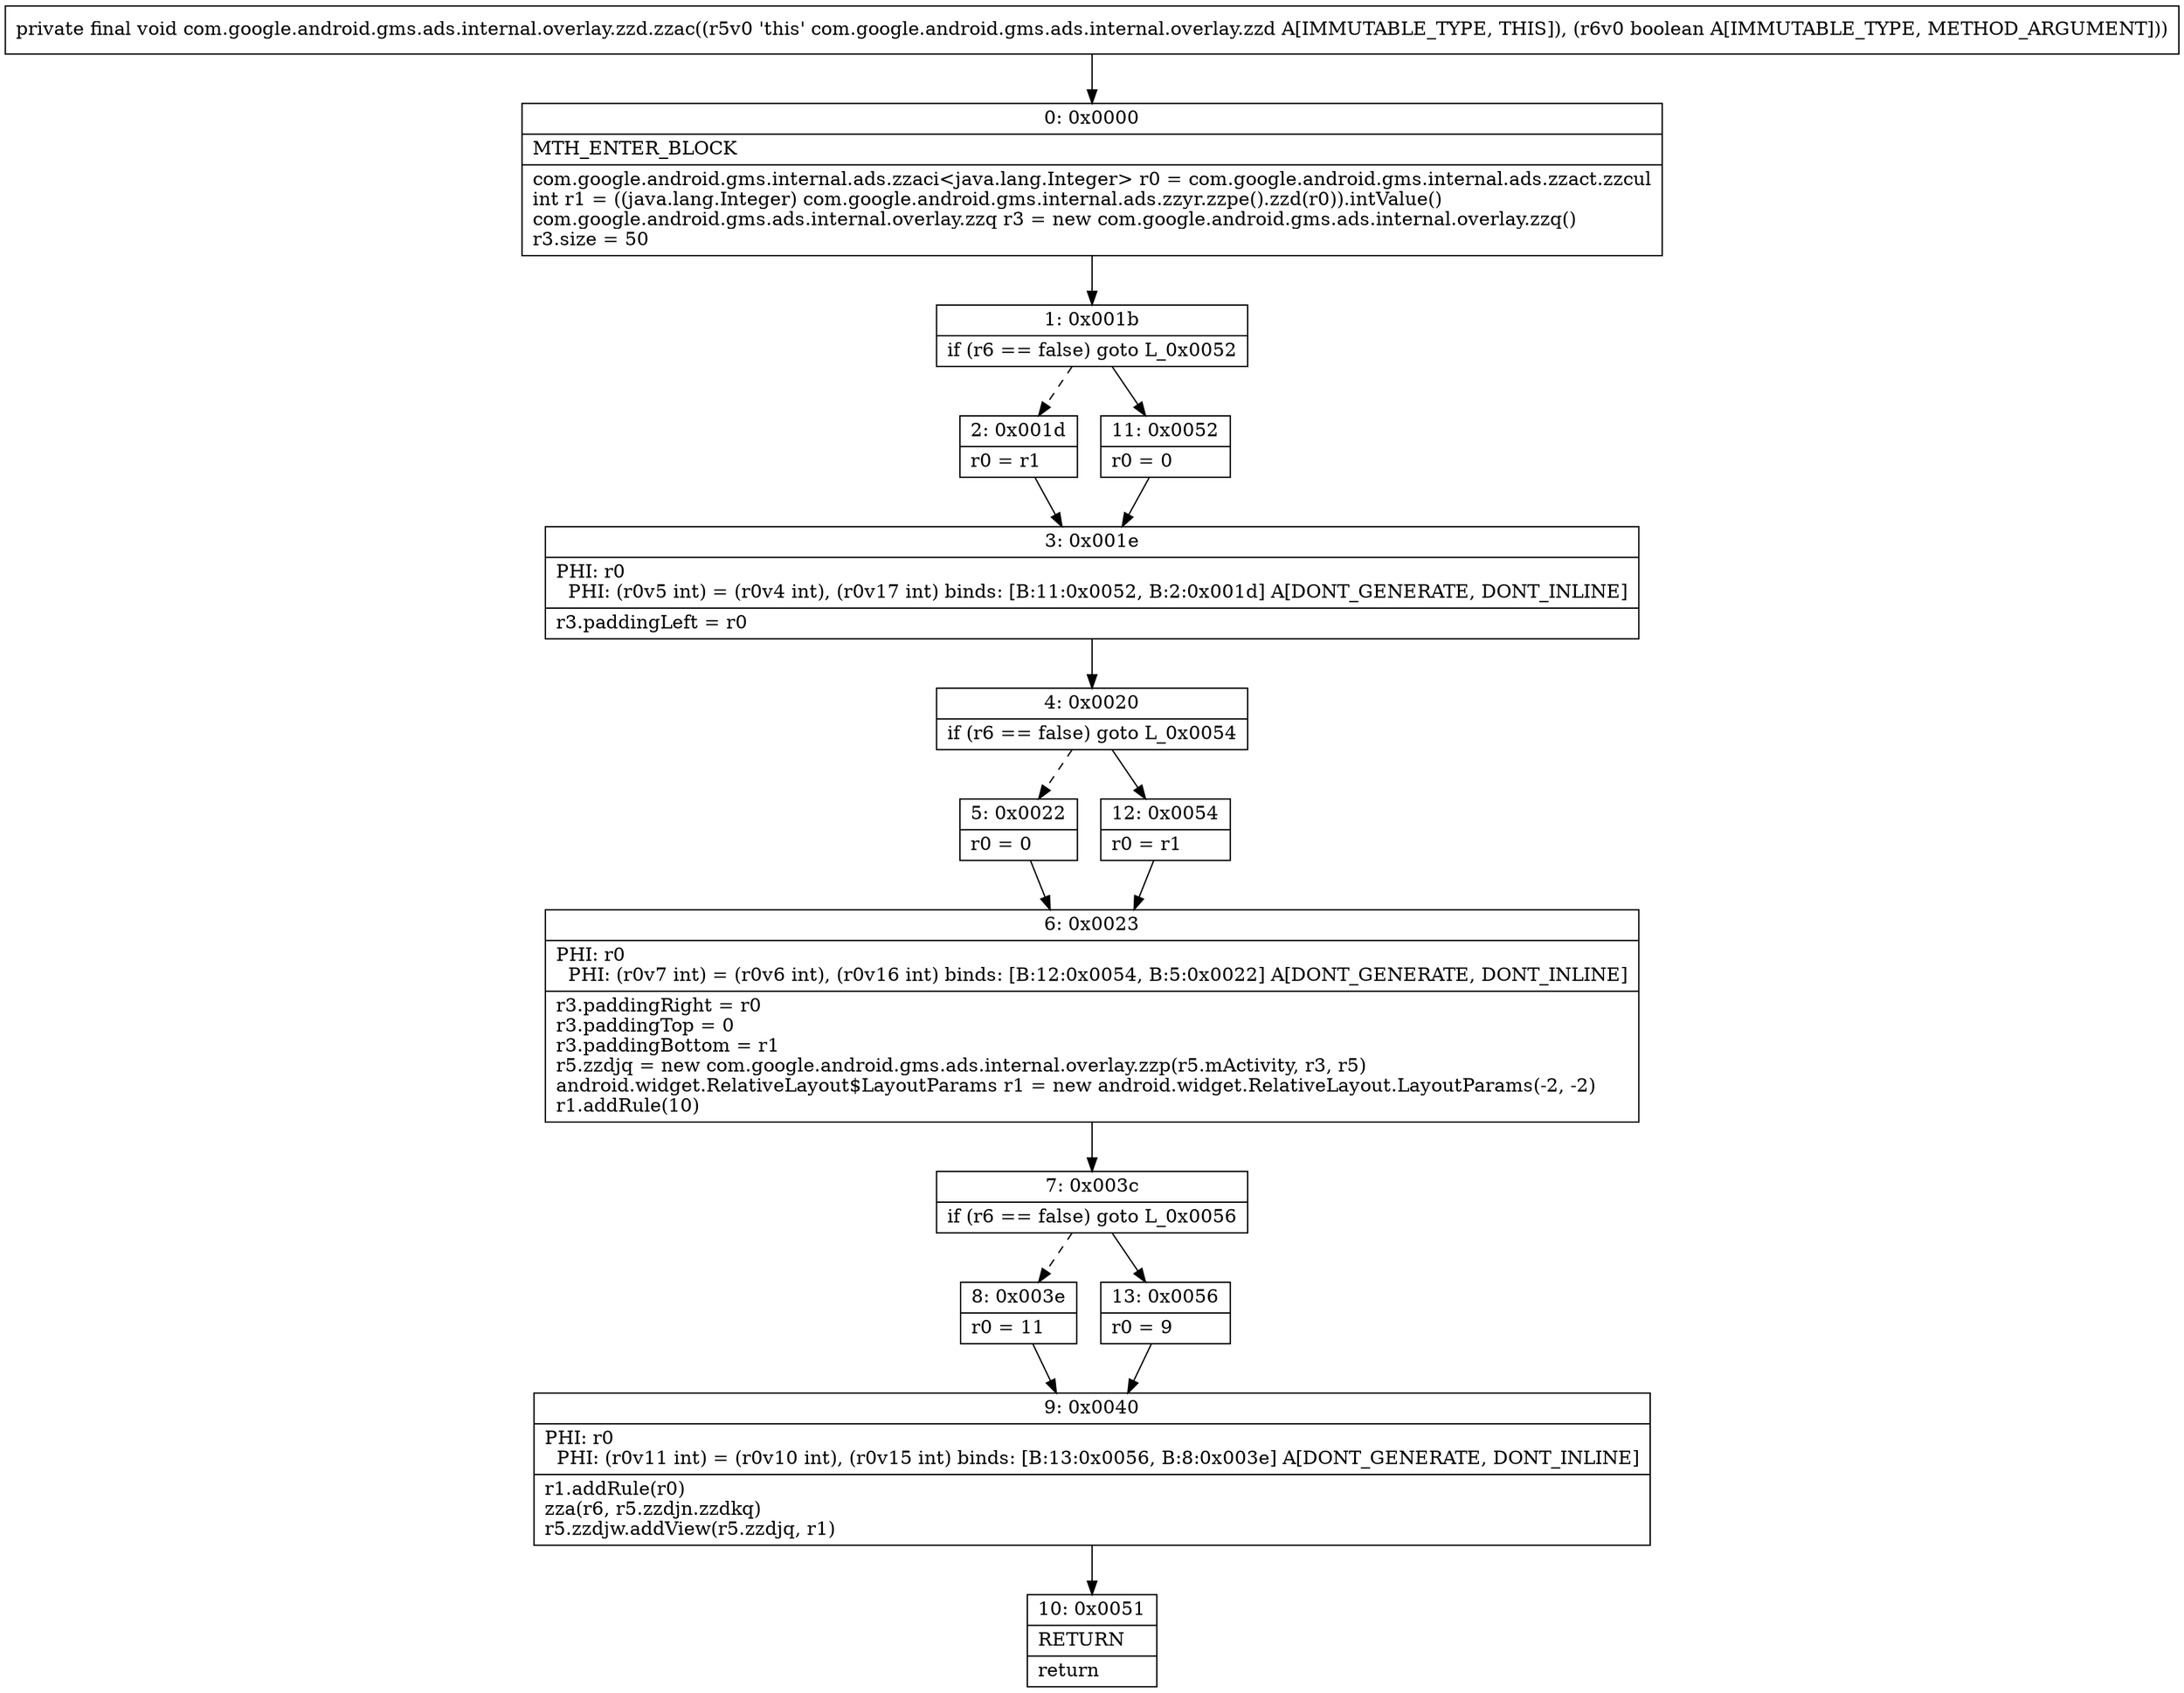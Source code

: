 digraph "CFG forcom.google.android.gms.ads.internal.overlay.zzd.zzac(Z)V" {
Node_0 [shape=record,label="{0\:\ 0x0000|MTH_ENTER_BLOCK\l|com.google.android.gms.internal.ads.zzaci\<java.lang.Integer\> r0 = com.google.android.gms.internal.ads.zzact.zzcul\lint r1 = ((java.lang.Integer) com.google.android.gms.internal.ads.zzyr.zzpe().zzd(r0)).intValue()\lcom.google.android.gms.ads.internal.overlay.zzq r3 = new com.google.android.gms.ads.internal.overlay.zzq()\lr3.size = 50\l}"];
Node_1 [shape=record,label="{1\:\ 0x001b|if (r6 == false) goto L_0x0052\l}"];
Node_2 [shape=record,label="{2\:\ 0x001d|r0 = r1\l}"];
Node_3 [shape=record,label="{3\:\ 0x001e|PHI: r0 \l  PHI: (r0v5 int) = (r0v4 int), (r0v17 int) binds: [B:11:0x0052, B:2:0x001d] A[DONT_GENERATE, DONT_INLINE]\l|r3.paddingLeft = r0\l}"];
Node_4 [shape=record,label="{4\:\ 0x0020|if (r6 == false) goto L_0x0054\l}"];
Node_5 [shape=record,label="{5\:\ 0x0022|r0 = 0\l}"];
Node_6 [shape=record,label="{6\:\ 0x0023|PHI: r0 \l  PHI: (r0v7 int) = (r0v6 int), (r0v16 int) binds: [B:12:0x0054, B:5:0x0022] A[DONT_GENERATE, DONT_INLINE]\l|r3.paddingRight = r0\lr3.paddingTop = 0\lr3.paddingBottom = r1\lr5.zzdjq = new com.google.android.gms.ads.internal.overlay.zzp(r5.mActivity, r3, r5)\landroid.widget.RelativeLayout$LayoutParams r1 = new android.widget.RelativeLayout.LayoutParams(\-2, \-2)\lr1.addRule(10)\l}"];
Node_7 [shape=record,label="{7\:\ 0x003c|if (r6 == false) goto L_0x0056\l}"];
Node_8 [shape=record,label="{8\:\ 0x003e|r0 = 11\l}"];
Node_9 [shape=record,label="{9\:\ 0x0040|PHI: r0 \l  PHI: (r0v11 int) = (r0v10 int), (r0v15 int) binds: [B:13:0x0056, B:8:0x003e] A[DONT_GENERATE, DONT_INLINE]\l|r1.addRule(r0)\lzza(r6, r5.zzdjn.zzdkq)\lr5.zzdjw.addView(r5.zzdjq, r1)\l}"];
Node_10 [shape=record,label="{10\:\ 0x0051|RETURN\l|return\l}"];
Node_11 [shape=record,label="{11\:\ 0x0052|r0 = 0\l}"];
Node_12 [shape=record,label="{12\:\ 0x0054|r0 = r1\l}"];
Node_13 [shape=record,label="{13\:\ 0x0056|r0 = 9\l}"];
MethodNode[shape=record,label="{private final void com.google.android.gms.ads.internal.overlay.zzd.zzac((r5v0 'this' com.google.android.gms.ads.internal.overlay.zzd A[IMMUTABLE_TYPE, THIS]), (r6v0 boolean A[IMMUTABLE_TYPE, METHOD_ARGUMENT])) }"];
MethodNode -> Node_0;
Node_0 -> Node_1;
Node_1 -> Node_2[style=dashed];
Node_1 -> Node_11;
Node_2 -> Node_3;
Node_3 -> Node_4;
Node_4 -> Node_5[style=dashed];
Node_4 -> Node_12;
Node_5 -> Node_6;
Node_6 -> Node_7;
Node_7 -> Node_8[style=dashed];
Node_7 -> Node_13;
Node_8 -> Node_9;
Node_9 -> Node_10;
Node_11 -> Node_3;
Node_12 -> Node_6;
Node_13 -> Node_9;
}

